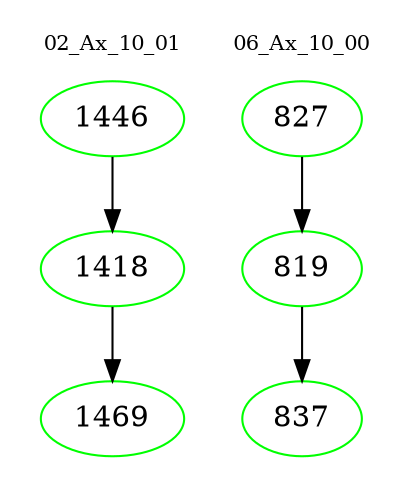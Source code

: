 digraph{
subgraph cluster_0 {
color = white
label = "02_Ax_10_01";
fontsize=10;
T0_1446 [label="1446", color="green"]
T0_1446 -> T0_1418 [color="black"]
T0_1418 [label="1418", color="green"]
T0_1418 -> T0_1469 [color="black"]
T0_1469 [label="1469", color="green"]
}
subgraph cluster_1 {
color = white
label = "06_Ax_10_00";
fontsize=10;
T1_827 [label="827", color="green"]
T1_827 -> T1_819 [color="black"]
T1_819 [label="819", color="green"]
T1_819 -> T1_837 [color="black"]
T1_837 [label="837", color="green"]
}
}

